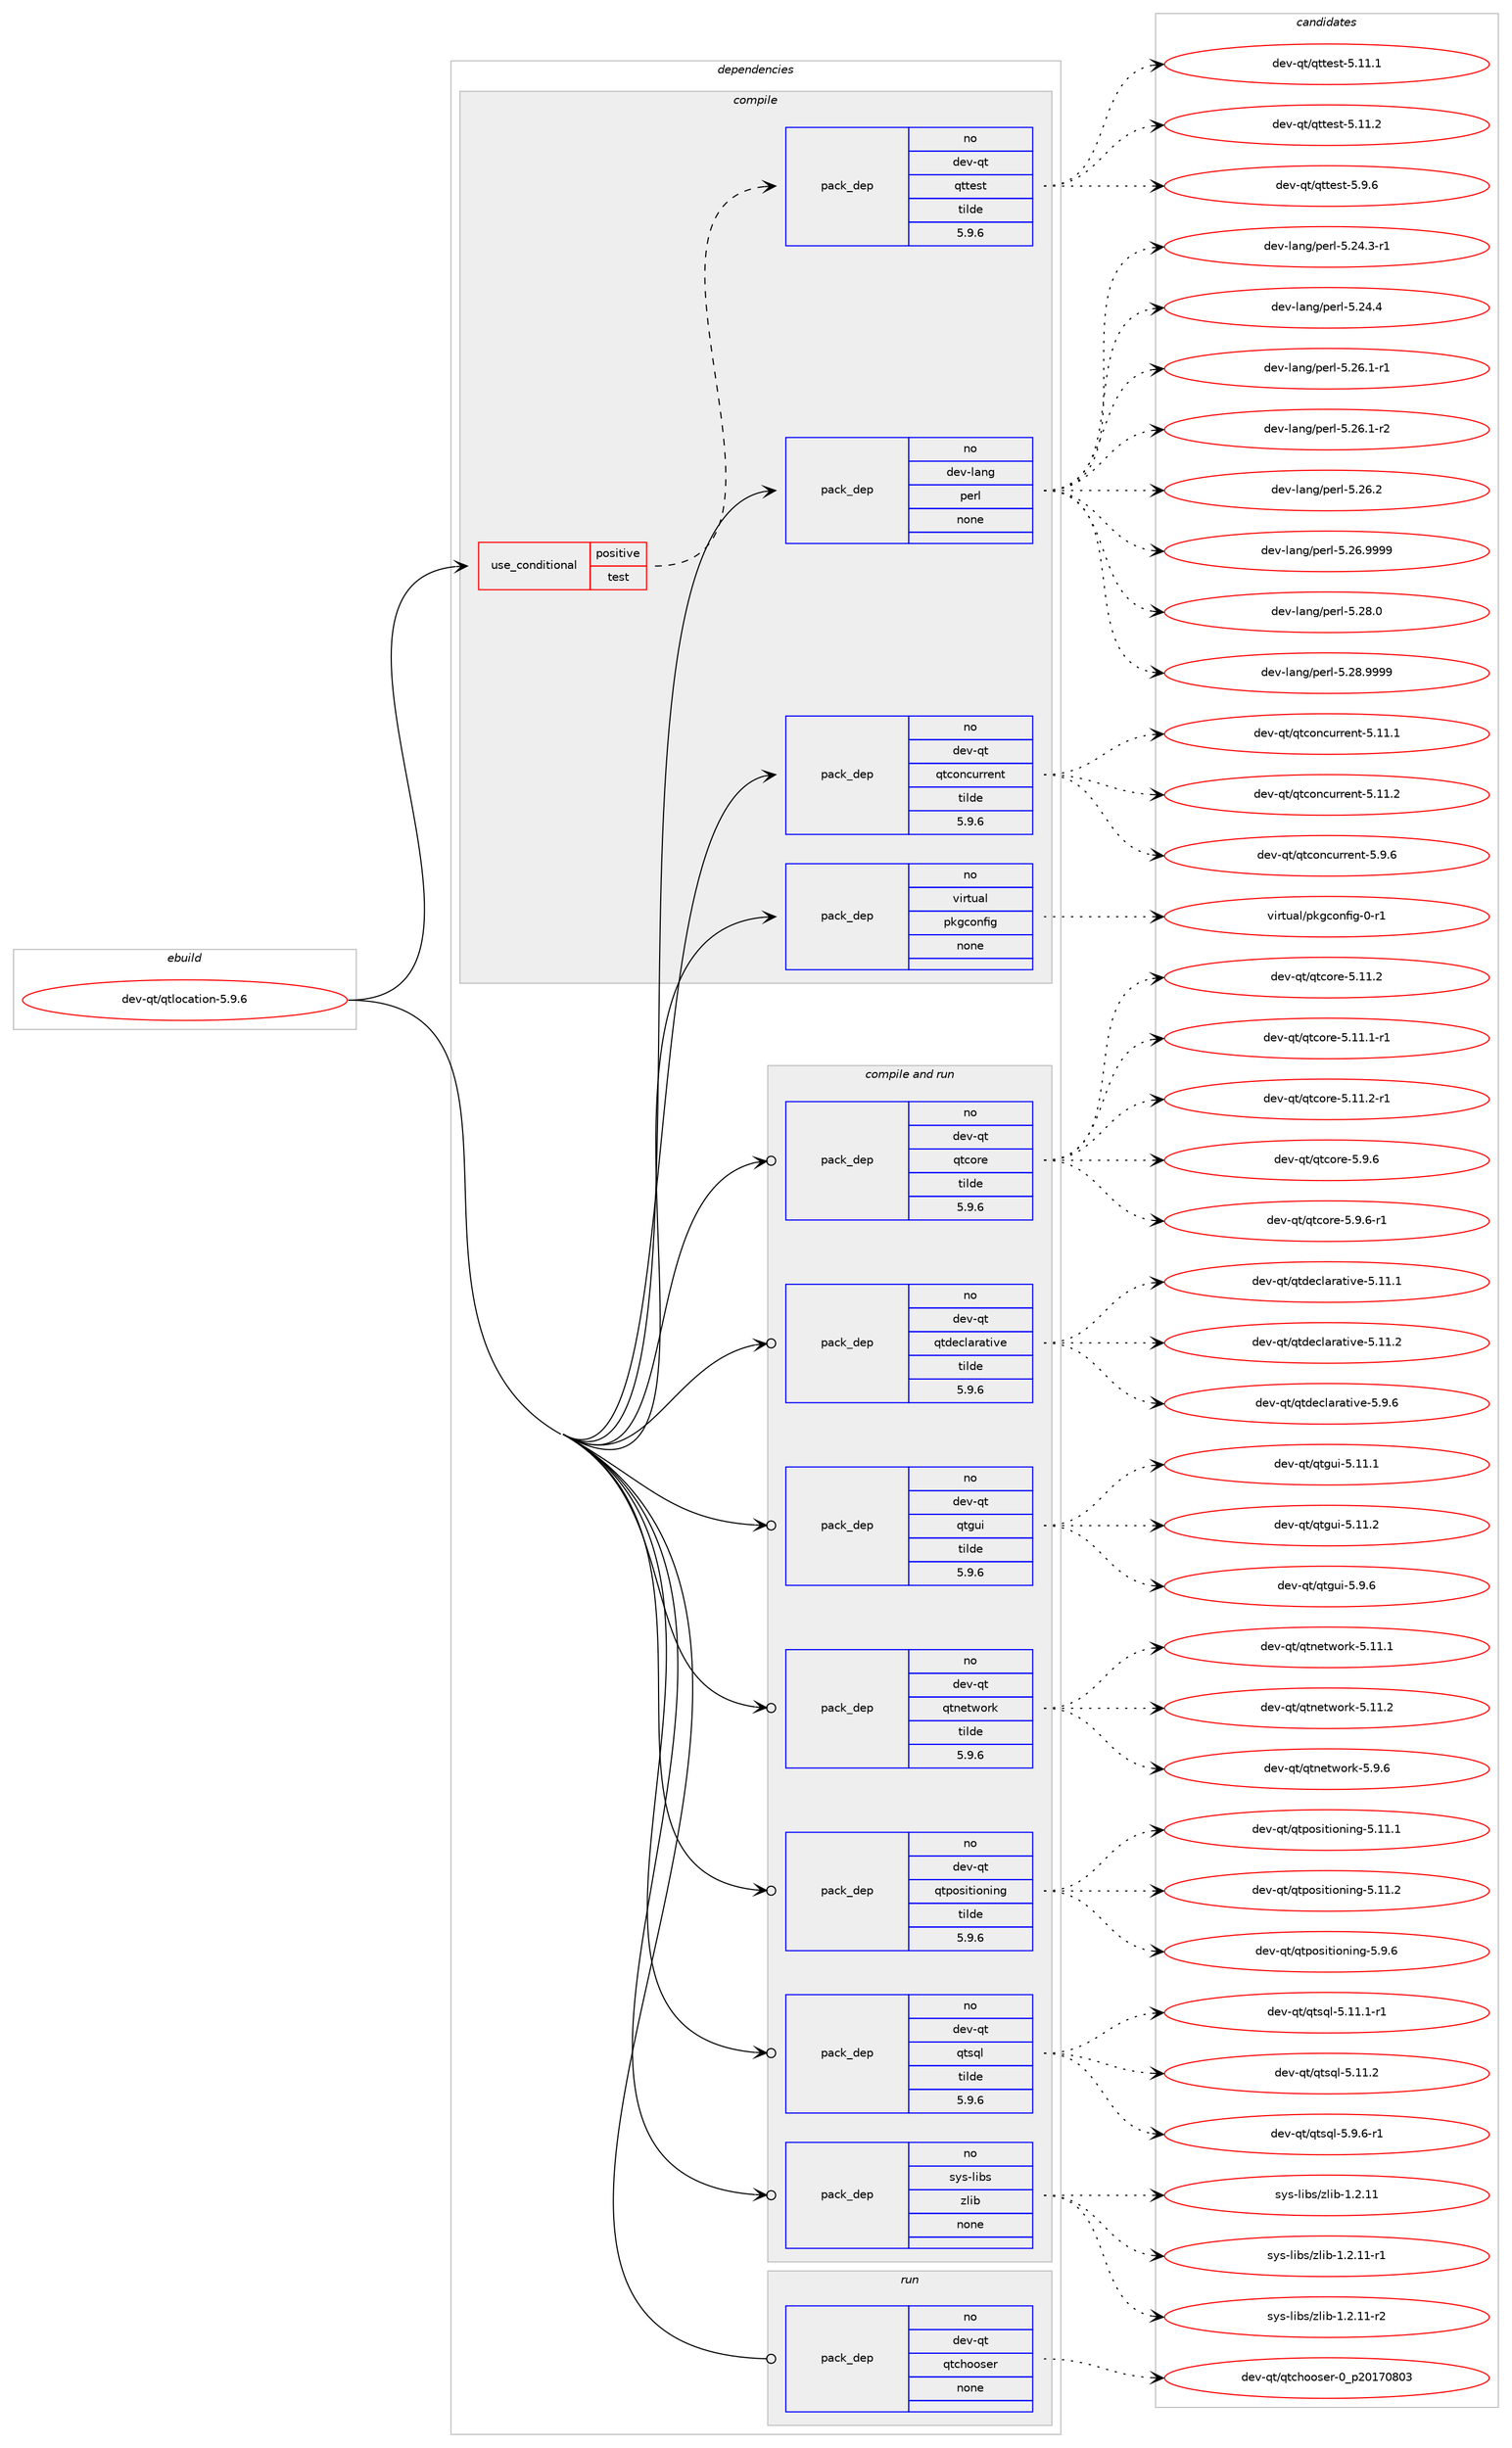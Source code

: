 digraph prolog {

# *************
# Graph options
# *************

newrank=true;
concentrate=true;
compound=true;
graph [rankdir=LR,fontname=Helvetica,fontsize=10,ranksep=1.5];#, ranksep=2.5, nodesep=0.2];
edge  [arrowhead=vee];
node  [fontname=Helvetica,fontsize=10];

# **********
# The ebuild
# **********

subgraph cluster_leftcol {
color=gray;
rank=same;
label=<<i>ebuild</i>>;
id [label="dev-qt/qtlocation-5.9.6", color=red, width=4, href="../dev-qt/qtlocation-5.9.6.svg"];
}

# ****************
# The dependencies
# ****************

subgraph cluster_midcol {
color=gray;
label=<<i>dependencies</i>>;
subgraph cluster_compile {
fillcolor="#eeeeee";
style=filled;
label=<<i>compile</i>>;
subgraph cond1079 {
dependency4903 [label=<<TABLE BORDER="0" CELLBORDER="1" CELLSPACING="0" CELLPADDING="4"><TR><TD ROWSPAN="3" CELLPADDING="10">use_conditional</TD></TR><TR><TD>positive</TD></TR><TR><TD>test</TD></TR></TABLE>>, shape=none, color=red];
subgraph pack3708 {
dependency4904 [label=<<TABLE BORDER="0" CELLBORDER="1" CELLSPACING="0" CELLPADDING="4" WIDTH="220"><TR><TD ROWSPAN="6" CELLPADDING="30">pack_dep</TD></TR><TR><TD WIDTH="110">no</TD></TR><TR><TD>dev-qt</TD></TR><TR><TD>qttest</TD></TR><TR><TD>tilde</TD></TR><TR><TD>5.9.6</TD></TR></TABLE>>, shape=none, color=blue];
}
dependency4903:e -> dependency4904:w [weight=20,style="dashed",arrowhead="vee"];
}
id:e -> dependency4903:w [weight=20,style="solid",arrowhead="vee"];
subgraph pack3709 {
dependency4905 [label=<<TABLE BORDER="0" CELLBORDER="1" CELLSPACING="0" CELLPADDING="4" WIDTH="220"><TR><TD ROWSPAN="6" CELLPADDING="30">pack_dep</TD></TR><TR><TD WIDTH="110">no</TD></TR><TR><TD>dev-lang</TD></TR><TR><TD>perl</TD></TR><TR><TD>none</TD></TR><TR><TD></TD></TR></TABLE>>, shape=none, color=blue];
}
id:e -> dependency4905:w [weight=20,style="solid",arrowhead="vee"];
subgraph pack3710 {
dependency4906 [label=<<TABLE BORDER="0" CELLBORDER="1" CELLSPACING="0" CELLPADDING="4" WIDTH="220"><TR><TD ROWSPAN="6" CELLPADDING="30">pack_dep</TD></TR><TR><TD WIDTH="110">no</TD></TR><TR><TD>dev-qt</TD></TR><TR><TD>qtconcurrent</TD></TR><TR><TD>tilde</TD></TR><TR><TD>5.9.6</TD></TR></TABLE>>, shape=none, color=blue];
}
id:e -> dependency4906:w [weight=20,style="solid",arrowhead="vee"];
subgraph pack3711 {
dependency4907 [label=<<TABLE BORDER="0" CELLBORDER="1" CELLSPACING="0" CELLPADDING="4" WIDTH="220"><TR><TD ROWSPAN="6" CELLPADDING="30">pack_dep</TD></TR><TR><TD WIDTH="110">no</TD></TR><TR><TD>virtual</TD></TR><TR><TD>pkgconfig</TD></TR><TR><TD>none</TD></TR><TR><TD></TD></TR></TABLE>>, shape=none, color=blue];
}
id:e -> dependency4907:w [weight=20,style="solid",arrowhead="vee"];
}
subgraph cluster_compileandrun {
fillcolor="#eeeeee";
style=filled;
label=<<i>compile and run</i>>;
subgraph pack3712 {
dependency4908 [label=<<TABLE BORDER="0" CELLBORDER="1" CELLSPACING="0" CELLPADDING="4" WIDTH="220"><TR><TD ROWSPAN="6" CELLPADDING="30">pack_dep</TD></TR><TR><TD WIDTH="110">no</TD></TR><TR><TD>dev-qt</TD></TR><TR><TD>qtcore</TD></TR><TR><TD>tilde</TD></TR><TR><TD>5.9.6</TD></TR></TABLE>>, shape=none, color=blue];
}
id:e -> dependency4908:w [weight=20,style="solid",arrowhead="odotvee"];
subgraph pack3713 {
dependency4909 [label=<<TABLE BORDER="0" CELLBORDER="1" CELLSPACING="0" CELLPADDING="4" WIDTH="220"><TR><TD ROWSPAN="6" CELLPADDING="30">pack_dep</TD></TR><TR><TD WIDTH="110">no</TD></TR><TR><TD>dev-qt</TD></TR><TR><TD>qtdeclarative</TD></TR><TR><TD>tilde</TD></TR><TR><TD>5.9.6</TD></TR></TABLE>>, shape=none, color=blue];
}
id:e -> dependency4909:w [weight=20,style="solid",arrowhead="odotvee"];
subgraph pack3714 {
dependency4910 [label=<<TABLE BORDER="0" CELLBORDER="1" CELLSPACING="0" CELLPADDING="4" WIDTH="220"><TR><TD ROWSPAN="6" CELLPADDING="30">pack_dep</TD></TR><TR><TD WIDTH="110">no</TD></TR><TR><TD>dev-qt</TD></TR><TR><TD>qtgui</TD></TR><TR><TD>tilde</TD></TR><TR><TD>5.9.6</TD></TR></TABLE>>, shape=none, color=blue];
}
id:e -> dependency4910:w [weight=20,style="solid",arrowhead="odotvee"];
subgraph pack3715 {
dependency4911 [label=<<TABLE BORDER="0" CELLBORDER="1" CELLSPACING="0" CELLPADDING="4" WIDTH="220"><TR><TD ROWSPAN="6" CELLPADDING="30">pack_dep</TD></TR><TR><TD WIDTH="110">no</TD></TR><TR><TD>dev-qt</TD></TR><TR><TD>qtnetwork</TD></TR><TR><TD>tilde</TD></TR><TR><TD>5.9.6</TD></TR></TABLE>>, shape=none, color=blue];
}
id:e -> dependency4911:w [weight=20,style="solid",arrowhead="odotvee"];
subgraph pack3716 {
dependency4912 [label=<<TABLE BORDER="0" CELLBORDER="1" CELLSPACING="0" CELLPADDING="4" WIDTH="220"><TR><TD ROWSPAN="6" CELLPADDING="30">pack_dep</TD></TR><TR><TD WIDTH="110">no</TD></TR><TR><TD>dev-qt</TD></TR><TR><TD>qtpositioning</TD></TR><TR><TD>tilde</TD></TR><TR><TD>5.9.6</TD></TR></TABLE>>, shape=none, color=blue];
}
id:e -> dependency4912:w [weight=20,style="solid",arrowhead="odotvee"];
subgraph pack3717 {
dependency4913 [label=<<TABLE BORDER="0" CELLBORDER="1" CELLSPACING="0" CELLPADDING="4" WIDTH="220"><TR><TD ROWSPAN="6" CELLPADDING="30">pack_dep</TD></TR><TR><TD WIDTH="110">no</TD></TR><TR><TD>dev-qt</TD></TR><TR><TD>qtsql</TD></TR><TR><TD>tilde</TD></TR><TR><TD>5.9.6</TD></TR></TABLE>>, shape=none, color=blue];
}
id:e -> dependency4913:w [weight=20,style="solid",arrowhead="odotvee"];
subgraph pack3718 {
dependency4914 [label=<<TABLE BORDER="0" CELLBORDER="1" CELLSPACING="0" CELLPADDING="4" WIDTH="220"><TR><TD ROWSPAN="6" CELLPADDING="30">pack_dep</TD></TR><TR><TD WIDTH="110">no</TD></TR><TR><TD>sys-libs</TD></TR><TR><TD>zlib</TD></TR><TR><TD>none</TD></TR><TR><TD></TD></TR></TABLE>>, shape=none, color=blue];
}
id:e -> dependency4914:w [weight=20,style="solid",arrowhead="odotvee"];
}
subgraph cluster_run {
fillcolor="#eeeeee";
style=filled;
label=<<i>run</i>>;
subgraph pack3719 {
dependency4915 [label=<<TABLE BORDER="0" CELLBORDER="1" CELLSPACING="0" CELLPADDING="4" WIDTH="220"><TR><TD ROWSPAN="6" CELLPADDING="30">pack_dep</TD></TR><TR><TD WIDTH="110">no</TD></TR><TR><TD>dev-qt</TD></TR><TR><TD>qtchooser</TD></TR><TR><TD>none</TD></TR><TR><TD></TD></TR></TABLE>>, shape=none, color=blue];
}
id:e -> dependency4915:w [weight=20,style="solid",arrowhead="odot"];
}
}

# **************
# The candidates
# **************

subgraph cluster_choices {
rank=same;
color=gray;
label=<<i>candidates</i>>;

subgraph choice3708 {
color=black;
nodesep=1;
choice100101118451131164711311611610111511645534649494649 [label="dev-qt/qttest-5.11.1", color=red, width=4,href="../dev-qt/qttest-5.11.1.svg"];
choice100101118451131164711311611610111511645534649494650 [label="dev-qt/qttest-5.11.2", color=red, width=4,href="../dev-qt/qttest-5.11.2.svg"];
choice1001011184511311647113116116101115116455346574654 [label="dev-qt/qttest-5.9.6", color=red, width=4,href="../dev-qt/qttest-5.9.6.svg"];
dependency4904:e -> choice100101118451131164711311611610111511645534649494649:w [style=dotted,weight="100"];
dependency4904:e -> choice100101118451131164711311611610111511645534649494650:w [style=dotted,weight="100"];
dependency4904:e -> choice1001011184511311647113116116101115116455346574654:w [style=dotted,weight="100"];
}
subgraph choice3709 {
color=black;
nodesep=1;
choice100101118451089711010347112101114108455346505246514511449 [label="dev-lang/perl-5.24.3-r1", color=red, width=4,href="../dev-lang/perl-5.24.3-r1.svg"];
choice10010111845108971101034711210111410845534650524652 [label="dev-lang/perl-5.24.4", color=red, width=4,href="../dev-lang/perl-5.24.4.svg"];
choice100101118451089711010347112101114108455346505446494511449 [label="dev-lang/perl-5.26.1-r1", color=red, width=4,href="../dev-lang/perl-5.26.1-r1.svg"];
choice100101118451089711010347112101114108455346505446494511450 [label="dev-lang/perl-5.26.1-r2", color=red, width=4,href="../dev-lang/perl-5.26.1-r2.svg"];
choice10010111845108971101034711210111410845534650544650 [label="dev-lang/perl-5.26.2", color=red, width=4,href="../dev-lang/perl-5.26.2.svg"];
choice10010111845108971101034711210111410845534650544657575757 [label="dev-lang/perl-5.26.9999", color=red, width=4,href="../dev-lang/perl-5.26.9999.svg"];
choice10010111845108971101034711210111410845534650564648 [label="dev-lang/perl-5.28.0", color=red, width=4,href="../dev-lang/perl-5.28.0.svg"];
choice10010111845108971101034711210111410845534650564657575757 [label="dev-lang/perl-5.28.9999", color=red, width=4,href="../dev-lang/perl-5.28.9999.svg"];
dependency4905:e -> choice100101118451089711010347112101114108455346505246514511449:w [style=dotted,weight="100"];
dependency4905:e -> choice10010111845108971101034711210111410845534650524652:w [style=dotted,weight="100"];
dependency4905:e -> choice100101118451089711010347112101114108455346505446494511449:w [style=dotted,weight="100"];
dependency4905:e -> choice100101118451089711010347112101114108455346505446494511450:w [style=dotted,weight="100"];
dependency4905:e -> choice10010111845108971101034711210111410845534650544650:w [style=dotted,weight="100"];
dependency4905:e -> choice10010111845108971101034711210111410845534650544657575757:w [style=dotted,weight="100"];
dependency4905:e -> choice10010111845108971101034711210111410845534650564648:w [style=dotted,weight="100"];
dependency4905:e -> choice10010111845108971101034711210111410845534650564657575757:w [style=dotted,weight="100"];
}
subgraph choice3710 {
color=black;
nodesep=1;
choice1001011184511311647113116991111109911711411410111011645534649494649 [label="dev-qt/qtconcurrent-5.11.1", color=red, width=4,href="../dev-qt/qtconcurrent-5.11.1.svg"];
choice1001011184511311647113116991111109911711411410111011645534649494650 [label="dev-qt/qtconcurrent-5.11.2", color=red, width=4,href="../dev-qt/qtconcurrent-5.11.2.svg"];
choice10010111845113116471131169911111099117114114101110116455346574654 [label="dev-qt/qtconcurrent-5.9.6", color=red, width=4,href="../dev-qt/qtconcurrent-5.9.6.svg"];
dependency4906:e -> choice1001011184511311647113116991111109911711411410111011645534649494649:w [style=dotted,weight="100"];
dependency4906:e -> choice1001011184511311647113116991111109911711411410111011645534649494650:w [style=dotted,weight="100"];
dependency4906:e -> choice10010111845113116471131169911111099117114114101110116455346574654:w [style=dotted,weight="100"];
}
subgraph choice3711 {
color=black;
nodesep=1;
choice11810511411611797108471121071039911111010210510345484511449 [label="virtual/pkgconfig-0-r1", color=red, width=4,href="../virtual/pkgconfig-0-r1.svg"];
dependency4907:e -> choice11810511411611797108471121071039911111010210510345484511449:w [style=dotted,weight="100"];
}
subgraph choice3712 {
color=black;
nodesep=1;
choice10010111845113116471131169911111410145534649494650 [label="dev-qt/qtcore-5.11.2", color=red, width=4,href="../dev-qt/qtcore-5.11.2.svg"];
choice100101118451131164711311699111114101455346494946494511449 [label="dev-qt/qtcore-5.11.1-r1", color=red, width=4,href="../dev-qt/qtcore-5.11.1-r1.svg"];
choice100101118451131164711311699111114101455346494946504511449 [label="dev-qt/qtcore-5.11.2-r1", color=red, width=4,href="../dev-qt/qtcore-5.11.2-r1.svg"];
choice100101118451131164711311699111114101455346574654 [label="dev-qt/qtcore-5.9.6", color=red, width=4,href="../dev-qt/qtcore-5.9.6.svg"];
choice1001011184511311647113116991111141014553465746544511449 [label="dev-qt/qtcore-5.9.6-r1", color=red, width=4,href="../dev-qt/qtcore-5.9.6-r1.svg"];
dependency4908:e -> choice10010111845113116471131169911111410145534649494650:w [style=dotted,weight="100"];
dependency4908:e -> choice100101118451131164711311699111114101455346494946494511449:w [style=dotted,weight="100"];
dependency4908:e -> choice100101118451131164711311699111114101455346494946504511449:w [style=dotted,weight="100"];
dependency4908:e -> choice100101118451131164711311699111114101455346574654:w [style=dotted,weight="100"];
dependency4908:e -> choice1001011184511311647113116991111141014553465746544511449:w [style=dotted,weight="100"];
}
subgraph choice3713 {
color=black;
nodesep=1;
choice100101118451131164711311610010199108971149711610511810145534649494649 [label="dev-qt/qtdeclarative-5.11.1", color=red, width=4,href="../dev-qt/qtdeclarative-5.11.1.svg"];
choice100101118451131164711311610010199108971149711610511810145534649494650 [label="dev-qt/qtdeclarative-5.11.2", color=red, width=4,href="../dev-qt/qtdeclarative-5.11.2.svg"];
choice1001011184511311647113116100101991089711497116105118101455346574654 [label="dev-qt/qtdeclarative-5.9.6", color=red, width=4,href="../dev-qt/qtdeclarative-5.9.6.svg"];
dependency4909:e -> choice100101118451131164711311610010199108971149711610511810145534649494649:w [style=dotted,weight="100"];
dependency4909:e -> choice100101118451131164711311610010199108971149711610511810145534649494650:w [style=dotted,weight="100"];
dependency4909:e -> choice1001011184511311647113116100101991089711497116105118101455346574654:w [style=dotted,weight="100"];
}
subgraph choice3714 {
color=black;
nodesep=1;
choice100101118451131164711311610311710545534649494649 [label="dev-qt/qtgui-5.11.1", color=red, width=4,href="../dev-qt/qtgui-5.11.1.svg"];
choice100101118451131164711311610311710545534649494650 [label="dev-qt/qtgui-5.11.2", color=red, width=4,href="../dev-qt/qtgui-5.11.2.svg"];
choice1001011184511311647113116103117105455346574654 [label="dev-qt/qtgui-5.9.6", color=red, width=4,href="../dev-qt/qtgui-5.9.6.svg"];
dependency4910:e -> choice100101118451131164711311610311710545534649494649:w [style=dotted,weight="100"];
dependency4910:e -> choice100101118451131164711311610311710545534649494650:w [style=dotted,weight="100"];
dependency4910:e -> choice1001011184511311647113116103117105455346574654:w [style=dotted,weight="100"];
}
subgraph choice3715 {
color=black;
nodesep=1;
choice100101118451131164711311611010111611911111410745534649494649 [label="dev-qt/qtnetwork-5.11.1", color=red, width=4,href="../dev-qt/qtnetwork-5.11.1.svg"];
choice100101118451131164711311611010111611911111410745534649494650 [label="dev-qt/qtnetwork-5.11.2", color=red, width=4,href="../dev-qt/qtnetwork-5.11.2.svg"];
choice1001011184511311647113116110101116119111114107455346574654 [label="dev-qt/qtnetwork-5.9.6", color=red, width=4,href="../dev-qt/qtnetwork-5.9.6.svg"];
dependency4911:e -> choice100101118451131164711311611010111611911111410745534649494649:w [style=dotted,weight="100"];
dependency4911:e -> choice100101118451131164711311611010111611911111410745534649494650:w [style=dotted,weight="100"];
dependency4911:e -> choice1001011184511311647113116110101116119111114107455346574654:w [style=dotted,weight="100"];
}
subgraph choice3716 {
color=black;
nodesep=1;
choice100101118451131164711311611211111510511610511111010511010345534649494649 [label="dev-qt/qtpositioning-5.11.1", color=red, width=4,href="../dev-qt/qtpositioning-5.11.1.svg"];
choice100101118451131164711311611211111510511610511111010511010345534649494650 [label="dev-qt/qtpositioning-5.11.2", color=red, width=4,href="../dev-qt/qtpositioning-5.11.2.svg"];
choice1001011184511311647113116112111115105116105111110105110103455346574654 [label="dev-qt/qtpositioning-5.9.6", color=red, width=4,href="../dev-qt/qtpositioning-5.9.6.svg"];
dependency4912:e -> choice100101118451131164711311611211111510511610511111010511010345534649494649:w [style=dotted,weight="100"];
dependency4912:e -> choice100101118451131164711311611211111510511610511111010511010345534649494650:w [style=dotted,weight="100"];
dependency4912:e -> choice1001011184511311647113116112111115105116105111110105110103455346574654:w [style=dotted,weight="100"];
}
subgraph choice3717 {
color=black;
nodesep=1;
choice1001011184511311647113116115113108455346494946494511449 [label="dev-qt/qtsql-5.11.1-r1", color=red, width=4,href="../dev-qt/qtsql-5.11.1-r1.svg"];
choice100101118451131164711311611511310845534649494650 [label="dev-qt/qtsql-5.11.2", color=red, width=4,href="../dev-qt/qtsql-5.11.2.svg"];
choice10010111845113116471131161151131084553465746544511449 [label="dev-qt/qtsql-5.9.6-r1", color=red, width=4,href="../dev-qt/qtsql-5.9.6-r1.svg"];
dependency4913:e -> choice1001011184511311647113116115113108455346494946494511449:w [style=dotted,weight="100"];
dependency4913:e -> choice100101118451131164711311611511310845534649494650:w [style=dotted,weight="100"];
dependency4913:e -> choice10010111845113116471131161151131084553465746544511449:w [style=dotted,weight="100"];
}
subgraph choice3718 {
color=black;
nodesep=1;
choice1151211154510810598115471221081059845494650464949 [label="sys-libs/zlib-1.2.11", color=red, width=4,href="../sys-libs/zlib-1.2.11.svg"];
choice11512111545108105981154712210810598454946504649494511449 [label="sys-libs/zlib-1.2.11-r1", color=red, width=4,href="../sys-libs/zlib-1.2.11-r1.svg"];
choice11512111545108105981154712210810598454946504649494511450 [label="sys-libs/zlib-1.2.11-r2", color=red, width=4,href="../sys-libs/zlib-1.2.11-r2.svg"];
dependency4914:e -> choice1151211154510810598115471221081059845494650464949:w [style=dotted,weight="100"];
dependency4914:e -> choice11512111545108105981154712210810598454946504649494511449:w [style=dotted,weight="100"];
dependency4914:e -> choice11512111545108105981154712210810598454946504649494511450:w [style=dotted,weight="100"];
}
subgraph choice3719 {
color=black;
nodesep=1;
choice1001011184511311647113116991041111111151011144548951125048495548564851 [label="dev-qt/qtchooser-0_p20170803", color=red, width=4,href="../dev-qt/qtchooser-0_p20170803.svg"];
dependency4915:e -> choice1001011184511311647113116991041111111151011144548951125048495548564851:w [style=dotted,weight="100"];
}
}

}
